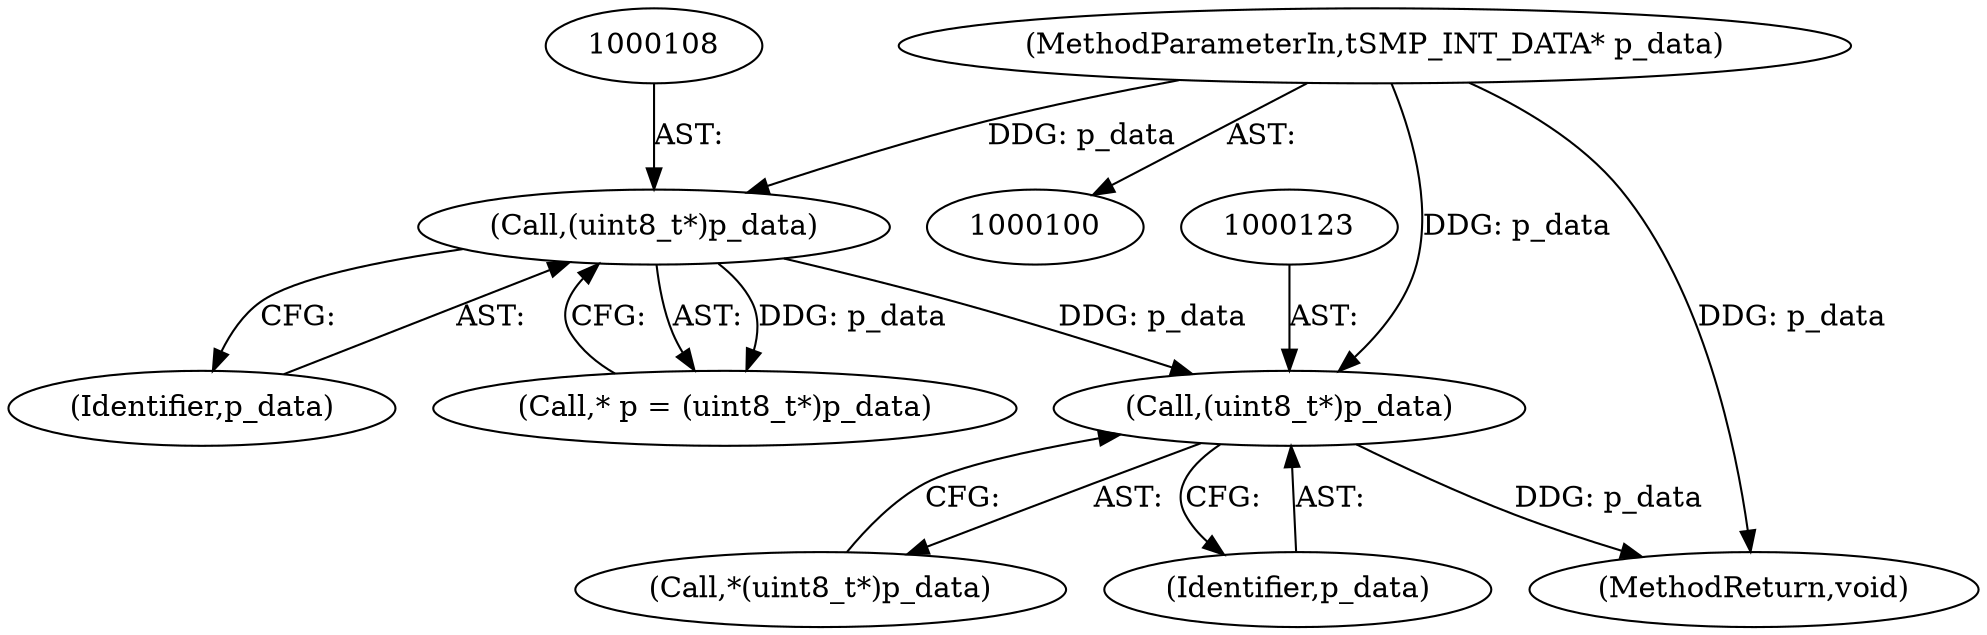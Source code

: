 digraph "0_Android_e8bbf5b0889790cf8616f4004867f0ff656f0551@pointer" {
"1000122" [label="(Call,(uint8_t*)p_data)"];
"1000107" [label="(Call,(uint8_t*)p_data)"];
"1000102" [label="(MethodParameterIn,tSMP_INT_DATA* p_data)"];
"1000107" [label="(Call,(uint8_t*)p_data)"];
"1000157" [label="(MethodReturn,void)"];
"1000122" [label="(Call,(uint8_t*)p_data)"];
"1000105" [label="(Call,* p = (uint8_t*)p_data)"];
"1000121" [label="(Call,*(uint8_t*)p_data)"];
"1000109" [label="(Identifier,p_data)"];
"1000102" [label="(MethodParameterIn,tSMP_INT_DATA* p_data)"];
"1000124" [label="(Identifier,p_data)"];
"1000122" -> "1000121"  [label="AST: "];
"1000122" -> "1000124"  [label="CFG: "];
"1000123" -> "1000122"  [label="AST: "];
"1000124" -> "1000122"  [label="AST: "];
"1000121" -> "1000122"  [label="CFG: "];
"1000122" -> "1000157"  [label="DDG: p_data"];
"1000107" -> "1000122"  [label="DDG: p_data"];
"1000102" -> "1000122"  [label="DDG: p_data"];
"1000107" -> "1000105"  [label="AST: "];
"1000107" -> "1000109"  [label="CFG: "];
"1000108" -> "1000107"  [label="AST: "];
"1000109" -> "1000107"  [label="AST: "];
"1000105" -> "1000107"  [label="CFG: "];
"1000107" -> "1000105"  [label="DDG: p_data"];
"1000102" -> "1000107"  [label="DDG: p_data"];
"1000102" -> "1000100"  [label="AST: "];
"1000102" -> "1000157"  [label="DDG: p_data"];
}
